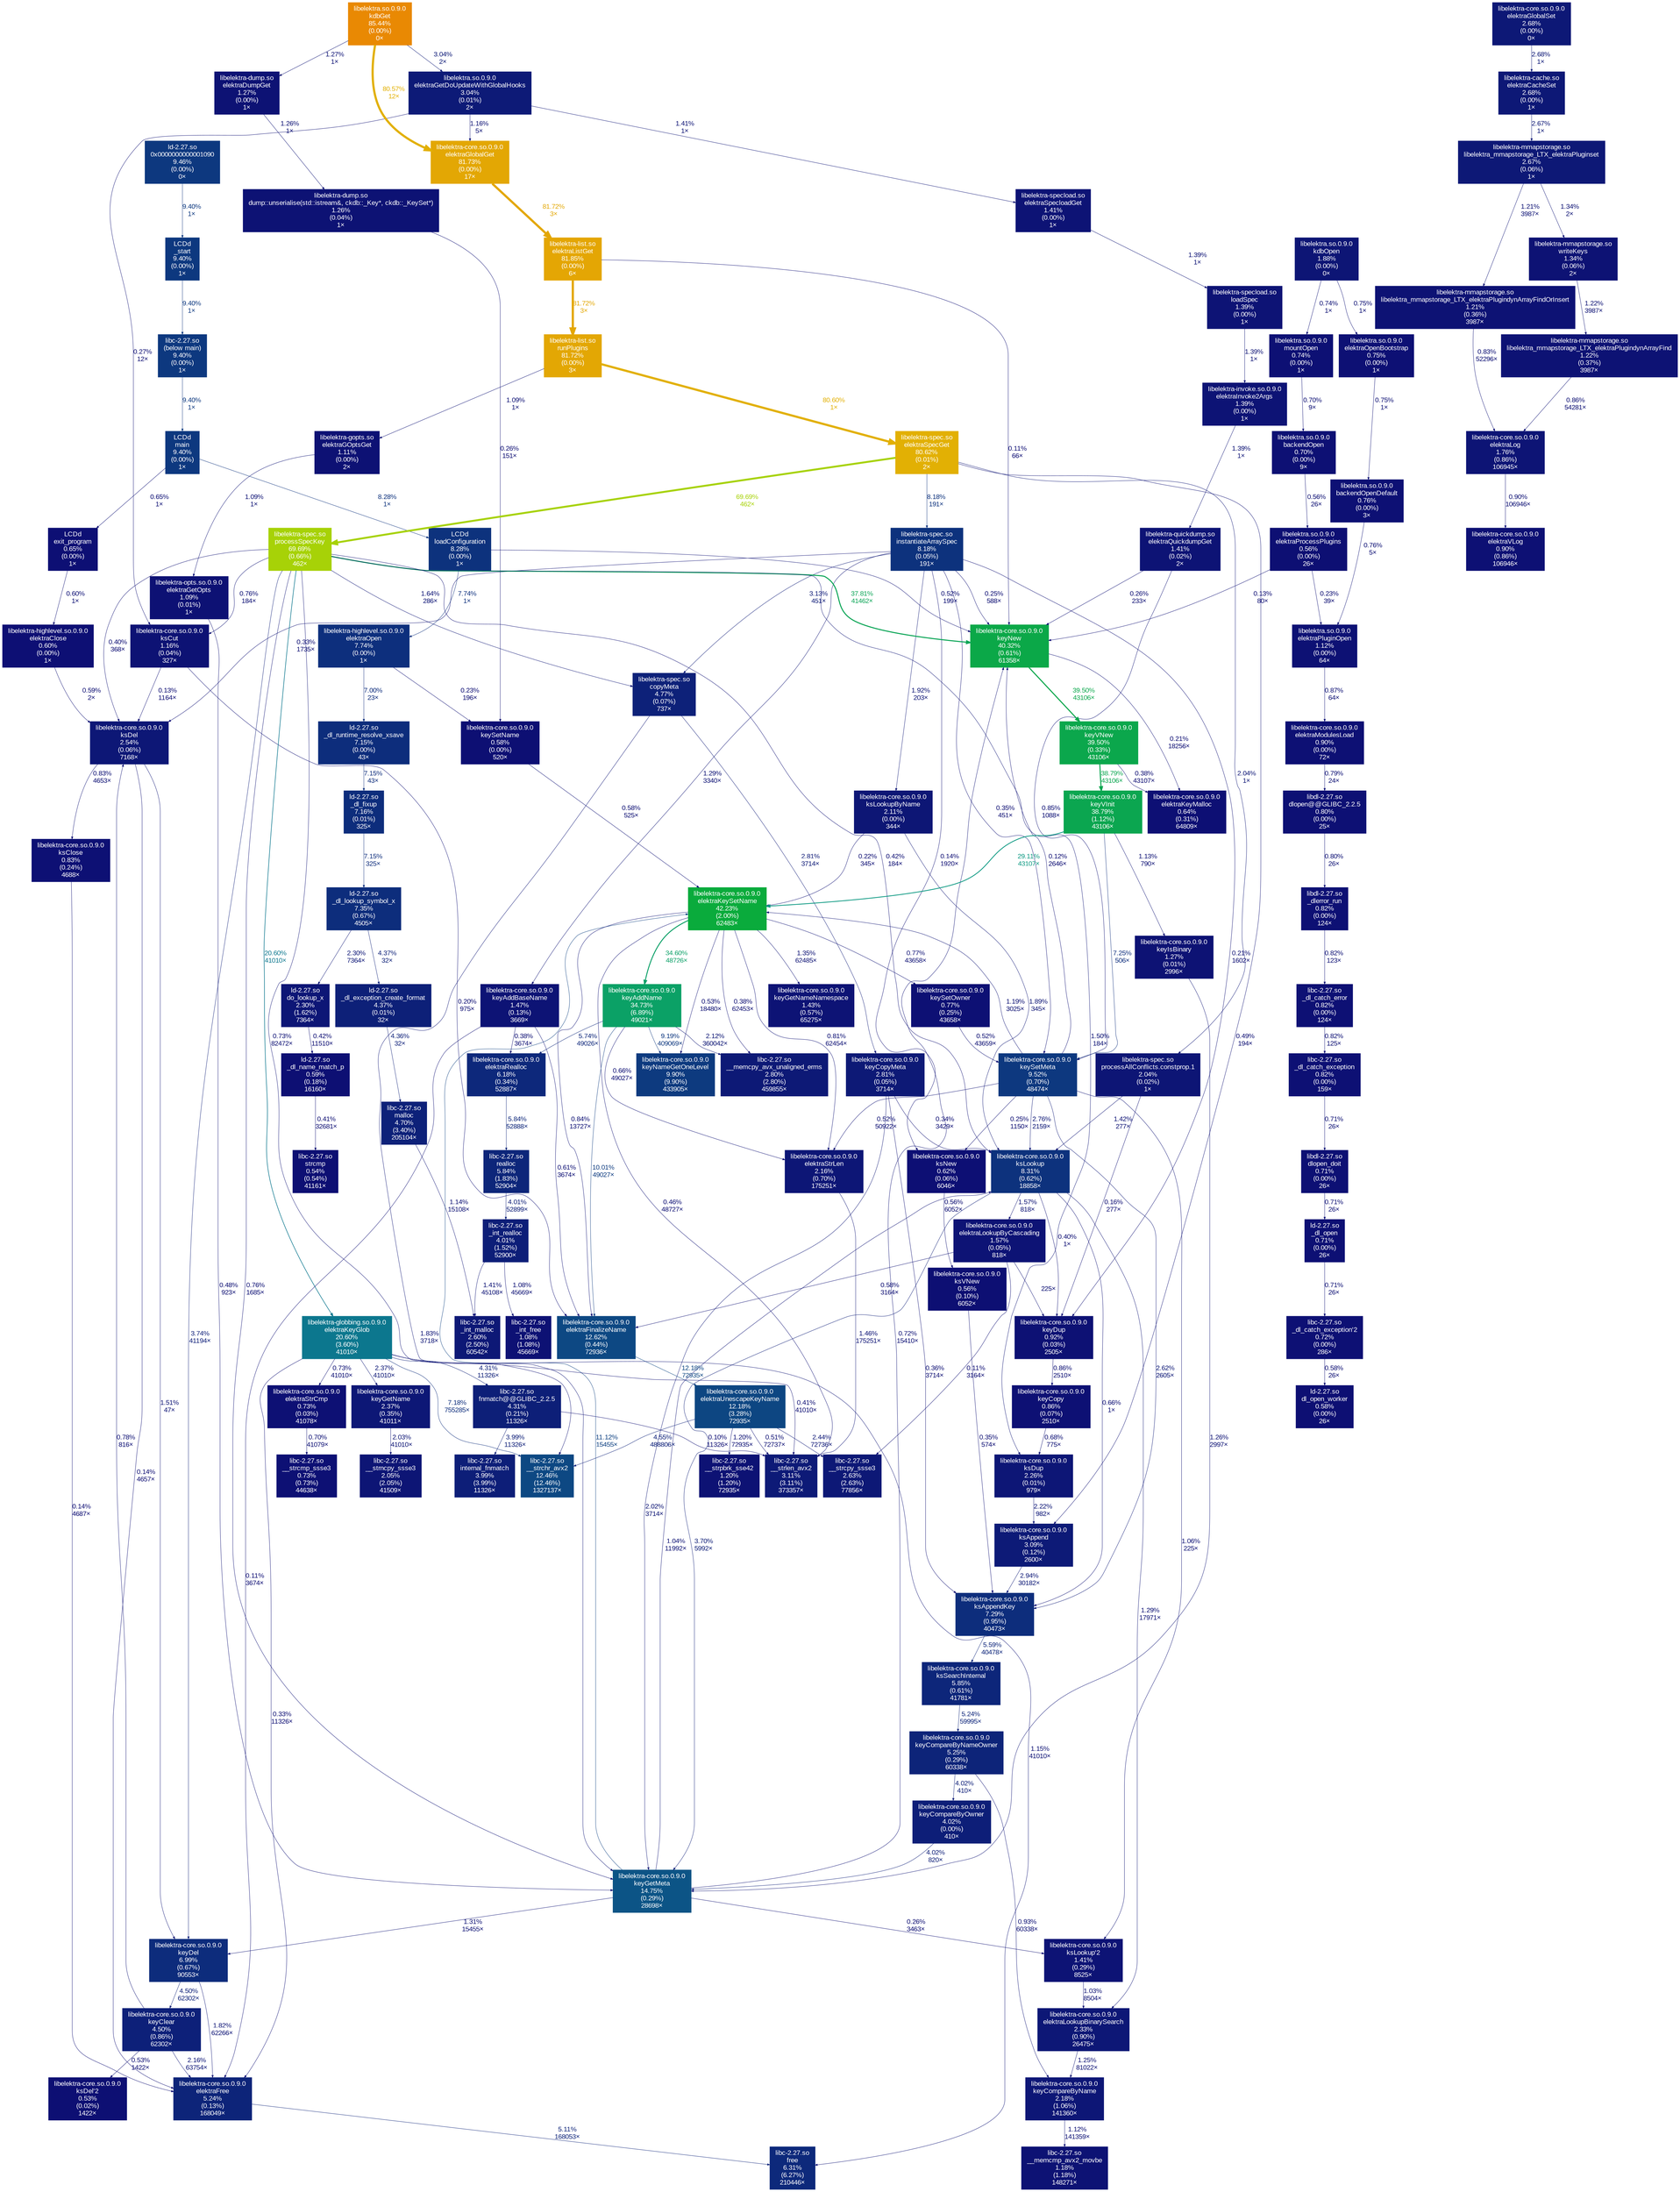 digraph {
	graph [fontname=Arial, nodesep=0.125, ranksep=0.25];
	node [fontcolor=white, fontname=Arial, height=0, shape=box, style=filled, width=0];
	edge [fontname=Arial];
	"(below main)" [color="#0d387f", fontcolor="#ffffff", fontsize="10.00", label="libc-2.27.so\n(below main)\n9.40%\n(0.00%)\n1×"];
	"(below main)" -> main [arrowsize="0.35", color="#0d387f", fontcolor="#0d387f", fontsize="10.00", label="9.40%\n1×", labeldistance="0.50", penwidth="0.50"];
	"0x0000000000001090" [color="#0d387f", fontcolor="#ffffff", fontsize="10.00", label="ld-2.27.so\n0x0000000000001090\n9.46%\n(0.00%)\n0×"];
	"0x0000000000001090" -> "_start" [arrowsize="0.35", color="#0d387f", fontcolor="#0d387f", fontsize="10.00", label="9.40%\n1×", labeldistance="0.50", penwidth="0.50"];
	"__memcmp_avx2_movbe" [color="#0d1274", fontcolor="#ffffff", fontsize="10.00", label="libc-2.27.so\n__memcmp_avx2_movbe\n1.18%\n(1.18%)\n148271×"];
	"__memcpy_avx_unaligned_erms" [color="#0d1976", fontcolor="#ffffff", fontsize="10.00", label="libc-2.27.so\n__memcpy_avx_unaligned_erms\n2.80%\n(2.80%)\n459855×"];
	"__strchr_avx2" [color="#0d4883", fontcolor="#ffffff", fontsize="10.00", label="libc-2.27.so\n__strchr_avx2\n12.46%\n(12.46%)\n1327137×"];
	"__strcmp_ssse3" [color="#0d1074", fontcolor="#ffffff", fontsize="10.00", label="libc-2.27.so\n__strcmp_ssse3\n0.73%\n(0.73%)\n44638×"];
	"__strcpy_ssse3" [color="#0d1876", fontcolor="#ffffff", fontsize="10.00", label="libc-2.27.so\n__strcpy_ssse3\n2.63%\n(2.63%)\n77856×"];
	"__strlen_avx2" [color="#0d1a77", fontcolor="#ffffff", fontsize="10.00", label="libc-2.27.so\n__strlen_avx2\n3.11%\n(3.11%)\n373357×"];
	"__strncpy_ssse3" [color="#0d1575", fontcolor="#ffffff", fontsize="10.00", label="libc-2.27.so\n__strncpy_ssse3\n2.05%\n(2.05%)\n41509×"];
	"__strpbrk_sse42" [color="#0d1274", fontcolor="#ffffff", fontsize="10.00", label="libc-2.27.so\n__strpbrk_sse42\n1.20%\n(1.20%)\n72935×"];
	"_dl_catch_error" [color="#0d1074", fontcolor="#ffffff", fontsize="10.00", label="libc-2.27.so\n_dl_catch_error\n0.82%\n(0.00%)\n124×"];
	"_dl_catch_error" -> "_dl_catch_exception" [arrowsize="0.35", color="#0d1074", fontcolor="#0d1074", fontsize="10.00", label="0.82%\n125×", labeldistance="0.50", penwidth="0.50"];
	"_dl_catch_exception" [color="#0d1074", fontcolor="#ffffff", fontsize="10.00", label="libc-2.27.so\n_dl_catch_exception\n0.82%\n(0.00%)\n159×"];
	"_dl_catch_exception" -> "dlopen_doit" [arrowsize="0.35", color="#0d1074", fontcolor="#0d1074", fontsize="10.00", label="0.71%\n26×", labeldistance="0.50", penwidth="0.50"];
	"_dl_catch_exception'2" [color="#0d1074", fontcolor="#ffffff", fontsize="10.00", label="libc-2.27.so\n_dl_catch_exception'2\n0.72%\n(0.00%)\n286×"];
	"_dl_catch_exception'2" -> "dl_open_worker" [arrowsize="0.35", color="#0d0f73", fontcolor="#0d0f73", fontsize="10.00", label="0.58%\n26×", labeldistance="0.50", penwidth="0.50"];
	"_dl_exception_create_format" [color="#0d2078", fontcolor="#ffffff", fontsize="10.00", label="ld-2.27.so\n_dl_exception_create_format\n4.37%\n(0.01%)\n32×"];
	"_dl_exception_create_format" -> malloc [arrowsize="0.35", color="#0d1f78", fontcolor="#0d1f78", fontsize="10.00", label="4.36%\n32×", labeldistance="0.50", penwidth="0.50"];
	"_dl_fixup" [color="#0d2d7c", fontcolor="#ffffff", fontsize="10.00", label="ld-2.27.so\n_dl_fixup\n7.16%\n(0.01%)\n325×"];
	"_dl_fixup" -> "_dl_lookup_symbol_x" [arrowsize="0.35", color="#0d2d7c", fontcolor="#0d2d7c", fontsize="10.00", label="7.15%\n325×", labeldistance="0.50", penwidth="0.50"];
	"_dl_lookup_symbol_x" [color="#0d2d7c", fontcolor="#ffffff", fontsize="10.00", label="ld-2.27.so\n_dl_lookup_symbol_x\n7.35%\n(0.67%)\n4505×"];
	"_dl_lookup_symbol_x" -> "_dl_exception_create_format" [arrowsize="0.35", color="#0d2078", fontcolor="#0d2078", fontsize="10.00", label="4.37%\n32×", labeldistance="0.50", penwidth="0.50"];
	"_dl_lookup_symbol_x" -> "do_lookup_x" [arrowsize="0.35", color="#0d1676", fontcolor="#0d1676", fontsize="10.00", label="2.30%\n7364×", labeldistance="0.50", penwidth="0.50"];
	"_dl_name_match_p" [color="#0d0f73", fontcolor="#ffffff", fontsize="10.00", label="ld-2.27.so\n_dl_name_match_p\n0.59%\n(0.18%)\n16160×"];
	"_dl_name_match_p" -> strcmp [arrowsize="0.35", color="#0d0e73", fontcolor="#0d0e73", fontsize="10.00", label="0.41%\n32681×", labeldistance="0.50", penwidth="0.50"];
	"_dl_open" [color="#0d1074", fontcolor="#ffffff", fontsize="10.00", label="ld-2.27.so\n_dl_open\n0.71%\n(0.00%)\n26×"];
	"_dl_open" -> "_dl_catch_exception'2" [arrowsize="0.35", color="#0d1074", fontcolor="#0d1074", fontsize="10.00", label="0.71%\n26×", labeldistance="0.50", penwidth="0.50"];
	"_dl_runtime_resolve_xsave" [color="#0d2d7c", fontcolor="#ffffff", fontsize="10.00", label="ld-2.27.so\n_dl_runtime_resolve_xsave\n7.15%\n(0.00%)\n43×"];
	"_dl_runtime_resolve_xsave" -> "_dl_fixup" [arrowsize="0.35", color="#0d2d7c", fontcolor="#0d2d7c", fontsize="10.00", label="7.15%\n43×", labeldistance="0.50", penwidth="0.50"];
	"_dlerror_run" [color="#0d1074", fontcolor="#ffffff", fontsize="10.00", label="libdl-2.27.so\n_dlerror_run\n0.82%\n(0.00%)\n124×"];
	"_dlerror_run" -> "_dl_catch_error" [arrowsize="0.35", color="#0d1074", fontcolor="#0d1074", fontsize="10.00", label="0.82%\n123×", labeldistance="0.50", penwidth="0.50"];
	"_int_free" [color="#0d1174", fontcolor="#ffffff", fontsize="10.00", label="libc-2.27.so\n_int_free\n1.08%\n(1.08%)\n45669×"];
	"_int_malloc" [color="#0d1876", fontcolor="#ffffff", fontsize="10.00", label="libc-2.27.so\n_int_malloc\n2.60%\n(2.50%)\n60542×"];
	"_int_realloc" [color="#0d1e78", fontcolor="#ffffff", fontsize="10.00", label="libc-2.27.so\n_int_realloc\n4.01%\n(1.52%)\n52900×"];
	"_int_realloc" -> "_int_free" [arrowsize="0.35", color="#0d1174", fontcolor="#0d1174", fontsize="10.00", label="1.08%\n45669×", labeldistance="0.50", penwidth="0.50"];
	"_int_realloc" -> "_int_malloc" [arrowsize="0.35", color="#0d1375", fontcolor="#0d1375", fontsize="10.00", label="1.41%\n45108×", labeldistance="0.50", penwidth="0.50"];
	"_start" [color="#0d387f", fontcolor="#ffffff", fontsize="10.00", label="LCDd\n_start\n9.40%\n(0.00%)\n1×"];
	"_start" -> "(below main)" [arrowsize="0.35", color="#0d387f", fontcolor="#0d387f", fontsize="10.00", label="9.40%\n1×", labeldistance="0.50", penwidth="0.50"];
	backendOpen [color="#0d1074", fontcolor="#ffffff", fontsize="10.00", label="libelektra.so.0.9.0\nbackendOpen\n0.70%\n(0.00%)\n9×"];
	backendOpen -> elektraProcessPlugins [arrowsize="0.35", color="#0d0f73", fontcolor="#0d0f73", fontsize="10.00", label="0.56%\n26×", labeldistance="0.50", penwidth="0.50"];
	backendOpenDefault [color="#0d1074", fontcolor="#ffffff", fontsize="10.00", label="libelektra.so.0.9.0\nbackendOpenDefault\n0.76%\n(0.00%)\n3×"];
	backendOpenDefault -> elektraPluginOpen [arrowsize="0.35", color="#0d1074", fontcolor="#0d1074", fontsize="10.00", label="0.76%\n5×", labeldistance="0.50", penwidth="0.50"];
	copyMeta [color="#0d2179", fontcolor="#ffffff", fontsize="10.00", label="libelektra-spec.so\ncopyMeta\n4.77%\n(0.07%)\n737×"];
	copyMeta -> keyCopyMeta [arrowsize="0.35", color="#0d1976", fontcolor="#0d1976", fontsize="10.00", label="2.81%\n3714×", labeldistance="0.50", penwidth="0.50"];
	copyMeta -> keyGetMeta [arrowsize="0.35", color="#0d1475", fontcolor="#0d1475", fontsize="10.00", label="1.83%\n3718×", labeldistance="0.50", penwidth="0.50"];
	"dl_open_worker" [color="#0d0f73", fontcolor="#ffffff", fontsize="10.00", label="ld-2.27.so\ndl_open_worker\n0.58%\n(0.00%)\n26×"];
	"dlopen@@GLIBC_2.2.5" [color="#0d1074", fontcolor="#ffffff", fontsize="10.00", label="libdl-2.27.so\ndlopen@@GLIBC_2.2.5\n0.80%\n(0.00%)\n25×"];
	"dlopen@@GLIBC_2.2.5" -> "_dlerror_run" [arrowsize="0.35", color="#0d1074", fontcolor="#0d1074", fontsize="10.00", label="0.80%\n26×", labeldistance="0.50", penwidth="0.50"];
	"dlopen_doit" [color="#0d1074", fontcolor="#ffffff", fontsize="10.00", label="libdl-2.27.so\ndlopen_doit\n0.71%\n(0.00%)\n26×"];
	"dlopen_doit" -> "_dl_open" [arrowsize="0.35", color="#0d1074", fontcolor="#0d1074", fontsize="10.00", label="0.71%\n26×", labeldistance="0.50", penwidth="0.50"];
	"do_lookup_x" [color="#0d1676", fontcolor="#ffffff", fontsize="10.00", label="ld-2.27.so\ndo_lookup_x\n2.30%\n(1.62%)\n7364×"];
	"do_lookup_x" -> "_dl_name_match_p" [arrowsize="0.35", color="#0d0e73", fontcolor="#0d0e73", fontsize="10.00", label="0.42%\n11510×", labeldistance="0.50", penwidth="0.50"];
	"dump::unserialise(std::istream&, ckdb::_Key*, ckdb::_KeySet*)" [color="#0d1274", fontcolor="#ffffff", fontsize="10.00", label="libelektra-dump.so\ndump::unserialise(std::istream&, ckdb::_Key*, ckdb::_KeySet*)\n1.26%\n(0.04%)\n1×"];
	"dump::unserialise(std::istream&, ckdb::_Key*, ckdb::_KeySet*)" -> keySetName [arrowsize="0.35", color="#0d0e73", fontcolor="#0d0e73", fontsize="10.00", label="0.26%\n151×", labeldistance="0.50", penwidth="0.50"];
	elektraCacheSet [color="#0d1876", fontcolor="#ffffff", fontsize="10.00", label="libelektra-cache.so\nelektraCacheSet\n2.68%\n(0.00%)\n1×"];
	elektraCacheSet -> "libelektra_mmapstorage_LTX_elektraPluginset" [arrowsize="0.35", color="#0d1876", fontcolor="#0d1876", fontsize="10.00", label="2.67%\n1×", labeldistance="0.50", penwidth="0.50"];
	elektraClose [color="#0d0f74", fontcolor="#ffffff", fontsize="10.00", label="libelektra-highlevel.so.0.9.0\nelektraClose\n0.60%\n(0.00%)\n1×"];
	elektraClose -> ksDel [arrowsize="0.35", color="#0d0f73", fontcolor="#0d0f73", fontsize="10.00", label="0.59%\n2×", labeldistance="0.50", penwidth="0.50"];
	elektraDumpGet [color="#0d1274", fontcolor="#ffffff", fontsize="10.00", label="libelektra-dump.so\nelektraDumpGet\n1.27%\n(0.00%)\n1×"];
	elektraDumpGet -> "dump::unserialise(std::istream&, ckdb::_Key*, ckdb::_KeySet*)" [arrowsize="0.35", color="#0d1274", fontcolor="#0d1274", fontsize="10.00", label="1.26%\n1×", labeldistance="0.50", penwidth="0.50"];
	elektraFinalizeName [color="#0d4883", fontcolor="#ffffff", fontsize="10.00", label="libelektra-core.so.0.9.0\nelektraFinalizeName\n12.62%\n(0.44%)\n72936×"];
	elektraFinalizeName -> elektraUnescapeKeyName [arrowsize="0.35", color="#0d4682", fontcolor="#0d4682", fontsize="10.00", label="12.18%\n72935×", labeldistance="0.50", penwidth="0.50"];
	elektraFree [color="#0d2479", fontcolor="#ffffff", fontsize="10.00", label="libelektra-core.so.0.9.0\nelektraFree\n5.24%\n(0.13%)\n168049×"];
	elektraFree -> free [arrowsize="0.35", color="#0d2379", fontcolor="#0d2379", fontsize="10.00", label="5.11%\n168053×", labeldistance="0.50", penwidth="0.50"];
	elektraGOptsGet [color="#0d1174", fontcolor="#ffffff", fontsize="10.00", label="libelektra-gopts.so\nelektraGOptsGet\n1.11%\n(0.00%)\n2×"];
	elektraGOptsGet -> elektraGetOpts [arrowsize="0.35", color="#0d1174", fontcolor="#0d1174", fontsize="10.00", label="1.09%\n1×", labeldistance="0.50", penwidth="0.50"];
	elektraGetDoUpdateWithGlobalHooks [color="#0d1a77", fontcolor="#ffffff", fontsize="10.00", label="libelektra.so.0.9.0\nelektraGetDoUpdateWithGlobalHooks\n3.04%\n(0.01%)\n2×"];
	elektraGetDoUpdateWithGlobalHooks -> elektraGlobalGet [arrowsize="0.35", color="#0d1274", fontcolor="#0d1274", fontsize="10.00", label="1.16%\n5×", labeldistance="0.50", penwidth="0.50"];
	elektraGetDoUpdateWithGlobalHooks -> elektraSpecloadGet [arrowsize="0.35", color="#0d1375", fontcolor="#0d1375", fontsize="10.00", label="1.41%\n1×", labeldistance="0.50", penwidth="0.50"];
	elektraGetDoUpdateWithGlobalHooks -> ksCut [arrowsize="0.35", color="#0d0e73", fontcolor="#0d0e73", fontsize="10.00", label="0.27%\n12×", labeldistance="0.50", penwidth="0.50"];
	elektraGetOpts [color="#0d1174", fontcolor="#ffffff", fontsize="10.00", label="libelektra-opts.so.0.9.0\nelektraGetOpts\n1.09%\n(0.01%)\n1×"];
	elektraGetOpts -> keyGetMeta [arrowsize="0.35", color="#0d0f73", fontcolor="#0d0f73", fontsize="10.00", label="0.48%\n923×", labeldistance="0.50", penwidth="0.50"];
	elektraGlobalGet [color="#e3a704", fontcolor="#ffffff", fontsize="10.00", label="libelektra-core.so.0.9.0\nelektraGlobalGet\n81.73%\n(0.00%)\n17×"];
	elektraGlobalGet -> elektraListGet [arrowsize="0.90", color="#e3a704", fontcolor="#e3a704", fontsize="10.00", label="81.72%\n3×", labeldistance="3.27", penwidth="3.27"];
	elektraGlobalSet [color="#0d1876", fontcolor="#ffffff", fontsize="10.00", label="libelektra-core.so.0.9.0\nelektraGlobalSet\n2.68%\n(0.00%)\n0×"];
	elektraGlobalSet -> elektraCacheSet [arrowsize="0.35", color="#0d1876", fontcolor="#0d1876", fontsize="10.00", label="2.68%\n1×", labeldistance="0.50", penwidth="0.50"];
	elektraInvoke2Args [color="#0d1375", fontcolor="#ffffff", fontsize="10.00", label="libelektra-invoke.so.0.9.0\nelektraInvoke2Args\n1.39%\n(0.00%)\n1×"];
	elektraInvoke2Args -> elektraQuickdumpGet [arrowsize="0.35", color="#0d1375", fontcolor="#0d1375", fontsize="10.00", label="1.39%\n1×", labeldistance="0.50", penwidth="0.50"];
	elektraKeyGlob [color="#0c778e", fontcolor="#ffffff", fontsize="10.00", label="libelektra-globbing.so.0.9.0\nelektraKeyGlob\n20.60%\n(3.60%)\n41010×"];
	elektraKeyGlob -> "__strchr_avx2" [arrowsize="0.35", color="#0d2d7c", fontcolor="#0d2d7c", fontsize="10.00", label="7.18%\n755285×", labeldistance="0.50", penwidth="0.50"];
	elektraKeyGlob -> "__strlen_avx2" [arrowsize="0.35", color="#0d0e73", fontcolor="#0d0e73", fontsize="10.00", label="0.41%\n41010×", labeldistance="0.50", penwidth="0.50"];
	elektraKeyGlob -> elektraFree [arrowsize="0.35", color="#0d0e73", fontcolor="#0d0e73", fontsize="10.00", label="0.33%\n11326×", labeldistance="0.50", penwidth="0.50"];
	elektraKeyGlob -> elektraStrCmp [arrowsize="0.35", color="#0d1074", fontcolor="#0d1074", fontsize="10.00", label="0.73%\n41010×", labeldistance="0.50", penwidth="0.50"];
	elektraKeyGlob -> "fnmatch@@GLIBC_2.2.5" [arrowsize="0.35", color="#0d1f78", fontcolor="#0d1f78", fontsize="10.00", label="4.31%\n11326×", labeldistance="0.50", penwidth="0.50"];
	elektraKeyGlob -> free [arrowsize="0.35", color="#0d1274", fontcolor="#0d1274", fontsize="10.00", label="1.15%\n41010×", labeldistance="0.50", penwidth="0.50"];
	elektraKeyGlob -> keyGetName [arrowsize="0.35", color="#0d1776", fontcolor="#0d1776", fontsize="10.00", label="2.37%\n41010×", labeldistance="0.50", penwidth="0.50"];
	elektraKeyMalloc [color="#0d0f74", fontcolor="#ffffff", fontsize="10.00", label="libelektra-core.so.0.9.0\nelektraKeyMalloc\n0.64%\n(0.31%)\n64809×"];
	elektraKeySetName [color="#0aab3c", fontcolor="#ffffff", fontsize="10.00", label="libelektra-core.so.0.9.0\nelektraKeySetName\n42.23%\n(2.00%)\n62483×"];
	elektraKeySetName -> "__memcpy_avx_unaligned_erms" [arrowsize="0.35", color="#0d0e73", fontcolor="#0d0e73", fontsize="10.00", label="0.38%\n62453×", labeldistance="0.50", penwidth="0.50"];
	elektraKeySetName -> "__strlen_avx2" [arrowsize="0.35", color="#0d0f73", fontcolor="#0d0f73", fontsize="10.00", label="0.46%\n48727×", labeldistance="0.50", penwidth="0.50"];
	elektraKeySetName -> elektraFinalizeName [arrowsize="0.35", color="#0d1074", fontcolor="#0d1074", fontsize="10.00", label="0.84%\n13727×", labeldistance="0.50", penwidth="0.50"];
	elektraKeySetName -> elektraStrLen [arrowsize="0.35", color="#0d1074", fontcolor="#0d1074", fontsize="10.00", label="0.81%\n62454×", labeldistance="0.50", penwidth="0.50"];
	elektraKeySetName -> keyAddName [arrowsize="0.59", color="#0ba067", fontcolor="#0ba067", fontsize="10.00", label="34.60%\n48726×", labeldistance="1.38", penwidth="1.38"];
	elektraKeySetName -> keyGetNameNamespace [arrowsize="0.35", color="#0d1274", fontcolor="#0d1274", fontsize="10.00", label="1.35%\n62485×", labeldistance="0.50", penwidth="0.50"];
	elektraKeySetName -> keyNameGetOneLevel [arrowsize="0.35", color="#0d0f73", fontcolor="#0d0f73", fontsize="10.00", label="0.53%\n18480×", labeldistance="0.50", penwidth="0.50"];
	elektraKeySetName -> keySetOwner [arrowsize="0.35", color="#0d1074", fontcolor="#0d1074", fontsize="10.00", label="0.77%\n43658×", labeldistance="0.50", penwidth="0.50"];
	elektraListGet [color="#e4a604", fontcolor="#ffffff", fontsize="10.00", label="libelektra-list.so\nelektraListGet\n81.85%\n(0.00%)\n6×"];
	elektraListGet -> keyNew [arrowsize="0.35", color="#0d0d73", fontcolor="#0d0d73", fontsize="10.00", label="0.11%\n66×", labeldistance="0.50", penwidth="0.50"];
	elektraListGet -> runPlugins [arrowsize="0.90", color="#e3a704", fontcolor="#e3a704", fontsize="10.00", label="81.72%\n3×", labeldistance="3.27", penwidth="3.27"];
	elektraLog [color="#0d1475", fontcolor="#ffffff", fontsize="10.00", label="libelektra-core.so.0.9.0\nelektraLog\n1.76%\n(0.86%)\n106945×"];
	elektraLog -> elektraVLog [arrowsize="0.35", color="#0d1074", fontcolor="#0d1074", fontsize="10.00", label="0.90%\n106946×", labeldistance="0.50", penwidth="0.50"];
	elektraLookupBinarySearch [color="#0d1776", fontcolor="#ffffff", fontsize="10.00", label="libelektra-core.so.0.9.0\nelektraLookupBinarySearch\n2.33%\n(0.90%)\n26475×"];
	elektraLookupBinarySearch -> keyCompareByName [arrowsize="0.35", color="#0d1274", fontcolor="#0d1274", fontsize="10.00", label="1.25%\n81022×", labeldistance="0.50", penwidth="0.50"];
	elektraLookupByCascading [color="#0d1375", fontcolor="#ffffff", fontsize="10.00", label="libelektra-core.so.0.9.0\nelektraLookupByCascading\n1.57%\n(0.05%)\n818×"];
	elektraLookupByCascading -> "__strcpy_ssse3" [arrowsize="0.35", color="#0d0d73", fontcolor="#0d0d73", fontsize="10.00", label="0.11%\n3164×", labeldistance="0.50", penwidth="0.50"];
	elektraLookupByCascading -> elektraFinalizeName [arrowsize="0.35", color="#0d0f73", fontcolor="#0d0f73", fontsize="10.00", label="0.58%\n3164×", labeldistance="0.50", penwidth="0.50"];
	elektraLookupByCascading -> keyDup [arrowsize="0.35", color="#0d1174", fontcolor="#0d1174", fontsize="10.00", label="225×", labeldistance="0.50", penwidth="0.50"];
	elektraModulesLoad [color="#0d1074", fontcolor="#ffffff", fontsize="10.00", label="libelektra-core.so.0.9.0\nelektraModulesLoad\n0.90%\n(0.00%)\n72×"];
	elektraModulesLoad -> "dlopen@@GLIBC_2.2.5" [arrowsize="0.35", color="#0d1074", fontcolor="#0d1074", fontsize="10.00", label="0.79%\n24×", labeldistance="0.50", penwidth="0.50"];
	elektraOpen [color="#0d2f7d", fontcolor="#ffffff", fontsize="10.00", label="libelektra-highlevel.so.0.9.0\nelektraOpen\n7.74%\n(0.00%)\n1×"];
	elektraOpen -> "_dl_runtime_resolve_xsave" [arrowsize="0.35", color="#0d2c7c", fontcolor="#0d2c7c", fontsize="10.00", label="7.00%\n23×", labeldistance="0.50", penwidth="0.50"];
	elektraOpen -> keySetName [arrowsize="0.35", color="#0d0e73", fontcolor="#0d0e73", fontsize="10.00", label="0.23%\n196×", labeldistance="0.50", penwidth="0.50"];
	elektraOpenBootstrap [color="#0d1074", fontcolor="#ffffff", fontsize="10.00", label="libelektra.so.0.9.0\nelektraOpenBootstrap\n0.75%\n(0.00%)\n1×"];
	elektraOpenBootstrap -> backendOpenDefault [arrowsize="0.35", color="#0d1074", fontcolor="#0d1074", fontsize="10.00", label="0.75%\n1×", labeldistance="0.50", penwidth="0.50"];
	elektraPluginOpen [color="#0d1174", fontcolor="#ffffff", fontsize="10.00", label="libelektra.so.0.9.0\nelektraPluginOpen\n1.12%\n(0.00%)\n64×"];
	elektraPluginOpen -> elektraModulesLoad [arrowsize="0.35", color="#0d1074", fontcolor="#0d1074", fontsize="10.00", label="0.87%\n64×", labeldistance="0.50", penwidth="0.50"];
	elektraProcessPlugins [color="#0d0f73", fontcolor="#ffffff", fontsize="10.00", label="libelektra.so.0.9.0\nelektraProcessPlugins\n0.56%\n(0.00%)\n26×"];
	elektraProcessPlugins -> elektraPluginOpen [arrowsize="0.35", color="#0d0e73", fontcolor="#0d0e73", fontsize="10.00", label="0.23%\n39×", labeldistance="0.50", penwidth="0.50"];
	elektraProcessPlugins -> keyNew [arrowsize="0.35", color="#0d0d73", fontcolor="#0d0d73", fontsize="10.00", label="0.13%\n80×", labeldistance="0.50", penwidth="0.50"];
	elektraQuickdumpGet [color="#0d1375", fontcolor="#ffffff", fontsize="10.00", label="libelektra-quickdump.so\nelektraQuickdumpGet\n1.41%\n(0.02%)\n2×"];
	elektraQuickdumpGet -> keyNew [arrowsize="0.35", color="#0d0e73", fontcolor="#0d0e73", fontsize="10.00", label="0.26%\n233×", labeldistance="0.50", penwidth="0.50"];
	elektraQuickdumpGet -> keySetMeta [arrowsize="0.35", color="#0d1074", fontcolor="#0d1074", fontsize="10.00", label="0.85%\n1088×", labeldistance="0.50", penwidth="0.50"];
	elektraRealloc [color="#0d287b", fontcolor="#ffffff", fontsize="10.00", label="libelektra-core.so.0.9.0\nelektraRealloc\n6.18%\n(0.34%)\n52887×"];
	elektraRealloc -> realloc [arrowsize="0.35", color="#0d267a", fontcolor="#0d267a", fontsize="10.00", label="5.84%\n52888×", labeldistance="0.50", penwidth="0.50"];
	elektraSpecGet [color="#e2b004", fontcolor="#ffffff", fontsize="10.00", label="libelektra-spec.so\nelektraSpecGet\n80.62%\n(0.01%)\n2×"];
	elektraSpecGet -> instantiateArraySpec [arrowsize="0.35", color="#0d327d", fontcolor="#0d327d", fontsize="10.00", label="8.18%\n191×", labeldistance="0.50", penwidth="0.50"];
	elektraSpecGet -> ksAppend [arrowsize="0.35", color="#0d0f73", fontcolor="#0d0f73", fontsize="10.00", label="0.49%\n194×", labeldistance="0.50", penwidth="0.50"];
	elektraSpecGet -> "processAllConflicts.constprop.1" [arrowsize="0.35", color="#0d1575", fontcolor="#0d1575", fontsize="10.00", label="2.04%\n1×", labeldistance="0.50", penwidth="0.50"];
	elektraSpecGet -> processSpecKey [arrowsize="0.83", color="#a7d207", fontcolor="#a7d207", fontsize="10.00", label="69.69%\n462×", labeldistance="2.79", penwidth="2.79"];
	elektraSpecloadGet [color="#0d1375", fontcolor="#ffffff", fontsize="10.00", label="libelektra-specload.so\nelektraSpecloadGet\n1.41%\n(0.00%)\n1×"];
	elektraSpecloadGet -> loadSpec [arrowsize="0.35", color="#0d1375", fontcolor="#0d1375", fontsize="10.00", label="1.39%\n1×", labeldistance="0.50", penwidth="0.50"];
	elektraStrCmp [color="#0d1074", fontcolor="#ffffff", fontsize="10.00", label="libelektra-core.so.0.9.0\nelektraStrCmp\n0.73%\n(0.03%)\n41078×"];
	elektraStrCmp -> "__strcmp_ssse3" [arrowsize="0.35", color="#0d1074", fontcolor="#0d1074", fontsize="10.00", label="0.70%\n41079×", labeldistance="0.50", penwidth="0.50"];
	elektraStrLen [color="#0d1676", fontcolor="#ffffff", fontsize="10.00", label="libelektra-core.so.0.9.0\nelektraStrLen\n2.16%\n(0.70%)\n175251×"];
	elektraStrLen -> "__strlen_avx2" [arrowsize="0.35", color="#0d1375", fontcolor="#0d1375", fontsize="10.00", label="1.46%\n175251×", labeldistance="0.50", penwidth="0.50"];
	elektraUnescapeKeyName [color="#0d4682", fontcolor="#ffffff", fontsize="10.00", label="libelektra-core.so.0.9.0\nelektraUnescapeKeyName\n12.18%\n(3.28%)\n72935×"];
	elektraUnescapeKeyName -> "__strchr_avx2" [arrowsize="0.35", color="#0d2079", fontcolor="#0d2079", fontsize="10.00", label="4.55%\n488806×", labeldistance="0.50", penwidth="0.50"];
	elektraUnescapeKeyName -> "__strcpy_ssse3" [arrowsize="0.35", color="#0d1776", fontcolor="#0d1776", fontsize="10.00", label="2.44%\n72736×", labeldistance="0.50", penwidth="0.50"];
	elektraUnescapeKeyName -> "__strlen_avx2" [arrowsize="0.35", color="#0d0f73", fontcolor="#0d0f73", fontsize="10.00", label="0.51%\n72737×", labeldistance="0.50", penwidth="0.50"];
	elektraUnescapeKeyName -> "__strpbrk_sse42" [arrowsize="0.35", color="#0d1274", fontcolor="#0d1274", fontsize="10.00", label="1.20%\n72935×", labeldistance="0.50", penwidth="0.50"];
	elektraVLog [color="#0d1074", fontcolor="#ffffff", fontsize="10.00", label="libelektra-core.so.0.9.0\nelektraVLog\n0.90%\n(0.86%)\n106946×"];
	"exit_program" [color="#0d0f74", fontcolor="#ffffff", fontsize="10.00", label="LCDd\nexit_program\n0.65%\n(0.00%)\n1×"];
	"exit_program" -> elektraClose [arrowsize="0.35", color="#0d0f74", fontcolor="#0d0f74", fontsize="10.00", label="0.60%\n1×", labeldistance="0.50", penwidth="0.50"];
	"fnmatch@@GLIBC_2.2.5" [color="#0d1f78", fontcolor="#ffffff", fontsize="10.00", label="libc-2.27.so\nfnmatch@@GLIBC_2.2.5\n4.31%\n(0.21%)\n11326×"];
	"fnmatch@@GLIBC_2.2.5" -> "__strlen_avx2" [arrowsize="0.35", color="#0d0d73", fontcolor="#0d0d73", fontsize="10.00", label="0.10%\n11326×", labeldistance="0.50", penwidth="0.50"];
	"fnmatch@@GLIBC_2.2.5" -> "internal_fnmatch" [arrowsize="0.35", color="#0d1e78", fontcolor="#0d1e78", fontsize="10.00", label="3.99%\n11326×", labeldistance="0.50", penwidth="0.50"];
	free [color="#0d297b", fontcolor="#ffffff", fontsize="10.00", label="libc-2.27.so\nfree\n6.31%\n(6.27%)\n210446×"];
	instantiateArraySpec [color="#0d327d", fontcolor="#ffffff", fontsize="10.00", label="libelektra-spec.so\ninstantiateArraySpec\n8.18%\n(0.05%)\n191×"];
	instantiateArraySpec -> copyMeta [arrowsize="0.35", color="#0d1a77", fontcolor="#0d1a77", fontsize="10.00", label="3.13%\n451×", labeldistance="0.50", penwidth="0.50"];
	instantiateArraySpec -> keyAddBaseName [arrowsize="0.35", color="#0d1274", fontcolor="#0d1274", fontsize="10.00", label="1.29%\n3340×", labeldistance="0.50", penwidth="0.50"];
	instantiateArraySpec -> keyDup [arrowsize="0.35", color="#0d0e73", fontcolor="#0d0e73", fontsize="10.00", label="0.21%\n1602×", labeldistance="0.50", penwidth="0.50"];
	instantiateArraySpec -> keyNew [arrowsize="0.35", color="#0d0e73", fontcolor="#0d0e73", fontsize="10.00", label="0.25%\n588×", labeldistance="0.50", penwidth="0.50"];
	instantiateArraySpec -> keySetMeta [arrowsize="0.35", color="#0d0e73", fontcolor="#0d0e73", fontsize="10.00", label="0.35%\n451×", labeldistance="0.50", penwidth="0.50"];
	instantiateArraySpec -> ksDel [arrowsize="0.35", color="#0d0e73", fontcolor="#0d0e73", fontsize="10.00", label="0.33%\n1735×", labeldistance="0.50", penwidth="0.50"];
	instantiateArraySpec -> ksLookupByName [arrowsize="0.35", color="#0d1575", fontcolor="#0d1575", fontsize="10.00", label="1.92%\n203×", labeldistance="0.50", penwidth="0.50"];
	instantiateArraySpec -> ksNew [arrowsize="0.35", color="#0d0d73", fontcolor="#0d0d73", fontsize="10.00", label="0.14%\n1920×", labeldistance="0.50", penwidth="0.50"];
	"internal_fnmatch" [color="#0d1e78", fontcolor="#ffffff", fontsize="10.00", label="libc-2.27.so\ninternal_fnmatch\n3.99%\n(3.99%)\n11326×"];
	kdbGet [color="#e98903", fontcolor="#ffffff", fontsize="10.00", label="libelektra.so.0.9.0\nkdbGet\n85.44%\n(0.00%)\n0×"];
	kdbGet -> elektraDumpGet [arrowsize="0.35", color="#0d1274", fontcolor="#0d1274", fontsize="10.00", label="1.27%\n1×", labeldistance="0.50", penwidth="0.50"];
	kdbGet -> elektraGetDoUpdateWithGlobalHooks [arrowsize="0.35", color="#0d1a77", fontcolor="#0d1a77", fontsize="10.00", label="3.04%\n2×", labeldistance="0.50", penwidth="0.50"];
	kdbGet -> elektraGlobalGet [arrowsize="0.90", color="#e2b004", fontcolor="#e2b004", fontsize="10.00", label="80.57%\n12×", labeldistance="3.22", penwidth="3.22"];
	kdbOpen [color="#0d1575", fontcolor="#ffffff", fontsize="10.00", label="libelektra.so.0.9.0\nkdbOpen\n1.88%\n(0.00%)\n0×"];
	kdbOpen -> elektraOpenBootstrap [arrowsize="0.35", color="#0d1074", fontcolor="#0d1074", fontsize="10.00", label="0.75%\n1×", labeldistance="0.50", penwidth="0.50"];
	kdbOpen -> mountOpen [arrowsize="0.35", color="#0d1074", fontcolor="#0d1074", fontsize="10.00", label="0.74%\n1×", labeldistance="0.50", penwidth="0.50"];
	keyAddBaseName [color="#0d1375", fontcolor="#ffffff", fontsize="10.00", label="libelektra-core.so.0.9.0\nkeyAddBaseName\n1.47%\n(0.13%)\n3669×"];
	keyAddBaseName -> elektraFinalizeName [arrowsize="0.35", color="#0d0f74", fontcolor="#0d0f74", fontsize="10.00", label="0.61%\n3674×", labeldistance="0.50", penwidth="0.50"];
	keyAddBaseName -> elektraFree [arrowsize="0.35", color="#0d0d73", fontcolor="#0d0d73", fontsize="10.00", label="0.11%\n3674×", labeldistance="0.50", penwidth="0.50"];
	keyAddBaseName -> elektraRealloc [arrowsize="0.35", color="#0d0e73", fontcolor="#0d0e73", fontsize="10.00", label="0.38%\n3674×", labeldistance="0.50", penwidth="0.50"];
	keyAddName [color="#0ba166", fontcolor="#ffffff", fontsize="10.00", label="libelektra-core.so.0.9.0\nkeyAddName\n34.73%\n(6.89%)\n49021×"];
	keyAddName -> "__memcpy_avx_unaligned_erms" [arrowsize="0.35", color="#0d1675", fontcolor="#0d1675", fontsize="10.00", label="2.12%\n360042×", labeldistance="0.50", penwidth="0.50"];
	keyAddName -> elektraFinalizeName [arrowsize="0.35", color="#0d3b80", fontcolor="#0d3b80", fontsize="10.00", label="10.01%\n49027×", labeldistance="0.50", penwidth="0.50"];
	keyAddName -> elektraRealloc [arrowsize="0.35", color="#0d267a", fontcolor="#0d267a", fontsize="10.00", label="5.74%\n49026×", labeldistance="0.50", penwidth="0.50"];
	keyAddName -> elektraStrLen [arrowsize="0.35", color="#0d0f74", fontcolor="#0d0f74", fontsize="10.00", label="0.66%\n49027×", labeldistance="0.50", penwidth="0.50"];
	keyAddName -> keyNameGetOneLevel [arrowsize="0.35", color="#0d377f", fontcolor="#0d377f", fontsize="10.00", label="9.19%\n409069×", labeldistance="0.50", penwidth="0.50"];
	keyClear [color="#0d2079", fontcolor="#ffffff", fontsize="10.00", label="libelektra-core.so.0.9.0\nkeyClear\n4.50%\n(0.86%)\n62302×"];
	keyClear -> elektraFree [arrowsize="0.35", color="#0d1676", fontcolor="#0d1676", fontsize="10.00", label="2.16%\n63754×", labeldistance="0.50", penwidth="0.50"];
	keyClear -> ksDel [arrowsize="0.35", color="#0d1074", fontcolor="#0d1074", fontsize="10.00", label="0.78%\n816×", labeldistance="0.50", penwidth="0.50"];
	keyClear -> "ksDel'2" [arrowsize="0.35", color="#0d0f73", fontcolor="#0d0f73", fontsize="10.00", label="0.53%\n1422×", labeldistance="0.50", penwidth="0.50"];
	keyCompareByName [color="#0d1676", fontcolor="#ffffff", fontsize="10.00", label="libelektra-core.so.0.9.0\nkeyCompareByName\n2.18%\n(1.06%)\n141360×"];
	keyCompareByName -> "__memcmp_avx2_movbe" [arrowsize="0.35", color="#0d1174", fontcolor="#0d1174", fontsize="10.00", label="1.12%\n141359×", labeldistance="0.50", penwidth="0.50"];
	keyCompareByNameOwner [color="#0d2479", fontcolor="#ffffff", fontsize="10.00", label="libelektra-core.so.0.9.0\nkeyCompareByNameOwner\n5.25%\n(0.29%)\n60338×"];
	keyCompareByNameOwner -> keyCompareByName [arrowsize="0.35", color="#0d1174", fontcolor="#0d1174", fontsize="10.00", label="0.93%\n60338×", labeldistance="0.50", penwidth="0.50"];
	keyCompareByNameOwner -> keyCompareByOwner [arrowsize="0.35", color="#0d1e78", fontcolor="#0d1e78", fontsize="10.00", label="4.02%\n410×", labeldistance="0.50", penwidth="0.50"];
	keyCompareByOwner [color="#0d1e78", fontcolor="#ffffff", fontsize="10.00", label="libelektra-core.so.0.9.0\nkeyCompareByOwner\n4.02%\n(0.00%)\n410×"];
	keyCompareByOwner -> keyGetMeta [arrowsize="0.35", color="#0d1e78", fontcolor="#0d1e78", fontsize="10.00", label="4.02%\n820×", labeldistance="0.50", penwidth="0.50"];
	keyCopy [color="#0d1074", fontcolor="#ffffff", fontsize="10.00", label="libelektra-core.so.0.9.0\nkeyCopy\n0.86%\n(0.07%)\n2510×"];
	keyCopy -> ksDup [arrowsize="0.35", color="#0d1074", fontcolor="#0d1074", fontsize="10.00", label="0.68%\n775×", labeldistance="0.50", penwidth="0.50"];
	keyCopyMeta [color="#0d1976", fontcolor="#ffffff", fontsize="10.00", label="libelektra-core.so.0.9.0\nkeyCopyMeta\n2.81%\n(0.05%)\n3714×"];
	keyCopyMeta -> keyGetMeta [arrowsize="0.35", color="#0d1575", fontcolor="#0d1575", fontsize="10.00", label="2.02%\n3714×", labeldistance="0.50", penwidth="0.50"];
	keyCopyMeta -> ksAppendKey [arrowsize="0.35", color="#0d0e73", fontcolor="#0d0e73", fontsize="10.00", label="0.36%\n3714×", labeldistance="0.50", penwidth="0.50"];
	keyCopyMeta -> ksLookup [arrowsize="0.35", color="#0d0e73", fontcolor="#0d0e73", fontsize="10.00", label="0.34%\n3429×", labeldistance="0.50", penwidth="0.50"];
	keyDel [color="#0d2c7c", fontcolor="#ffffff", fontsize="10.00", label="libelektra-core.so.0.9.0\nkeyDel\n6.99%\n(0.67%)\n90553×"];
	keyDel -> elektraFree [arrowsize="0.35", color="#0d1475", fontcolor="#0d1475", fontsize="10.00", label="1.82%\n62266×", labeldistance="0.50", penwidth="0.50"];
	keyDel -> keyClear [arrowsize="0.35", color="#0d2079", fontcolor="#0d2079", fontsize="10.00", label="4.50%\n62302×", labeldistance="0.50", penwidth="0.50"];
	keyDup [color="#0d1174", fontcolor="#ffffff", fontsize="10.00", label="libelektra-core.so.0.9.0\nkeyDup\n0.92%\n(0.03%)\n2505×"];
	keyDup -> keyCopy [arrowsize="0.35", color="#0d1074", fontcolor="#0d1074", fontsize="10.00", label="0.86%\n2510×", labeldistance="0.50", penwidth="0.50"];
	keyGetMeta [color="#0c5486", fontcolor="#ffffff", fontsize="10.00", label="libelektra-core.so.0.9.0\nkeyGetMeta\n14.75%\n(0.29%)\n28698×"];
	keyGetMeta -> elektraKeySetName [arrowsize="0.35", color="#0d4081", fontcolor="#0d4081", fontsize="10.00", label="11.12%\n15455×", labeldistance="0.50", penwidth="0.50"];
	keyGetMeta -> keyDel [arrowsize="0.35", color="#0d1274", fontcolor="#0d1274", fontsize="10.00", label="1.31%\n15455×", labeldistance="0.50", penwidth="0.50"];
	keyGetMeta -> keyNew [arrowsize="0.35", color="#0d1074", fontcolor="#0d1074", fontsize="10.00", label="0.72%\n15410×", labeldistance="0.50", penwidth="0.50"];
	keyGetMeta -> ksLookup [arrowsize="0.35", color="#0d1174", fontcolor="#0d1174", fontsize="10.00", label="1.04%\n11992×", labeldistance="0.50", penwidth="0.50"];
	keyGetMeta -> "ksLookup'2" [arrowsize="0.35", color="#0d0e73", fontcolor="#0d0e73", fontsize="10.00", label="0.26%\n3463×", labeldistance="0.50", penwidth="0.50"];
	keyGetName [color="#0d1776", fontcolor="#ffffff", fontsize="10.00", label="libelektra-core.so.0.9.0\nkeyGetName\n2.37%\n(0.35%)\n41011×"];
	keyGetName -> "__strncpy_ssse3" [arrowsize="0.35", color="#0d1575", fontcolor="#0d1575", fontsize="10.00", label="2.03%\n41010×", labeldistance="0.50", penwidth="0.50"];
	keyGetNameNamespace [color="#0d1375", fontcolor="#ffffff", fontsize="10.00", label="libelektra-core.so.0.9.0\nkeyGetNameNamespace\n1.43%\n(0.57%)\n65275×"];
	keyIsBinary [color="#0d1274", fontcolor="#ffffff", fontsize="10.00", label="libelektra-core.so.0.9.0\nkeyIsBinary\n1.27%\n(0.01%)\n2996×"];
	keyIsBinary -> keyGetMeta [arrowsize="0.35", color="#0d1274", fontcolor="#0d1274", fontsize="10.00", label="1.26%\n2997×", labeldistance="0.50", penwidth="0.50"];
	keyNameGetOneLevel [color="#0d3a7f", fontcolor="#ffffff", fontsize="10.00", label="libelektra-core.so.0.9.0\nkeyNameGetOneLevel\n9.90%\n(9.90%)\n433905×"];
	keyNew [color="#0ba848", fontcolor="#ffffff", fontsize="10.00", label="libelektra-core.so.0.9.0\nkeyNew\n40.32%\n(0.61%)\n61358×"];
	keyNew -> elektraKeyMalloc [arrowsize="0.35", color="#0d0e73", fontcolor="#0d0e73", fontsize="10.00", label="0.21%\n18256×", labeldistance="0.50", penwidth="0.50"];
	keyNew -> keyVNew [arrowsize="0.63", color="#0ba74c", fontcolor="#0ba74c", fontsize="10.00", label="39.50%\n43106×", labeldistance="1.58", penwidth="1.58"];
	keySetMeta [color="#0d387f", fontcolor="#ffffff", fontsize="10.00", label="libelektra-core.so.0.9.0\nkeySetMeta\n9.52%\n(0.70%)\n48474×"];
	keySetMeta -> elektraKeySetName [arrowsize="0.35", color="#0d1274", fontcolor="#0d1274", fontsize="10.00", label="1.19%\n3025×", labeldistance="0.50", penwidth="0.50"];
	keySetMeta -> elektraStrLen [arrowsize="0.35", color="#0d0f73", fontcolor="#0d0f73", fontsize="10.00", label="0.52%\n50922×", labeldistance="0.50", penwidth="0.50"];
	keySetMeta -> keyNew [arrowsize="0.35", color="#0d0d73", fontcolor="#0d0d73", fontsize="10.00", label="0.12%\n2646×", labeldistance="0.50", penwidth="0.50"];
	keySetMeta -> ksAppendKey [arrowsize="0.35", color="#0d1876", fontcolor="#0d1876", fontsize="10.00", label="2.62%\n2605×", labeldistance="0.50", penwidth="0.50"];
	keySetMeta -> ksLookup [arrowsize="0.35", color="#0d1876", fontcolor="#0d1876", fontsize="10.00", label="2.76%\n2159×", labeldistance="0.50", penwidth="0.50"];
	keySetMeta -> "ksLookup'2" [arrowsize="0.35", color="#0d1174", fontcolor="#0d1174", fontsize="10.00", label="1.06%\n225×", labeldistance="0.50", penwidth="0.50"];
	keySetMeta -> ksNew [arrowsize="0.35", color="#0d0e73", fontcolor="#0d0e73", fontsize="10.00", label="0.25%\n1150×", labeldistance="0.50", penwidth="0.50"];
	keySetName [color="#0d0f73", fontcolor="#ffffff", fontsize="10.00", label="libelektra-core.so.0.9.0\nkeySetName\n0.58%\n(0.00%)\n520×"];
	keySetName -> elektraKeySetName [arrowsize="0.35", color="#0d0f73", fontcolor="#0d0f73", fontsize="10.00", label="0.58%\n525×", labeldistance="0.50", penwidth="0.50"];
	keySetOwner [color="#0d1074", fontcolor="#ffffff", fontsize="10.00", label="libelektra-core.so.0.9.0\nkeySetOwner\n0.77%\n(0.25%)\n43658×"];
	keySetOwner -> keySetMeta [arrowsize="0.35", color="#0d0f73", fontcolor="#0d0f73", fontsize="10.00", label="0.52%\n43659×", labeldistance="0.50", penwidth="0.50"];
	keyVInit [color="#0ba650", fontcolor="#ffffff", fontsize="10.00", label="libelektra-core.so.0.9.0\nkeyVInit\n38.79%\n(1.12%)\n43106×"];
	keyVInit -> elektraKeySetName [arrowsize="0.54", color="#0c9982", fontcolor="#0c9982", fontsize="10.00", label="29.11%\n43107×", labeldistance="1.16", penwidth="1.16"];
	keyVInit -> keyIsBinary [arrowsize="0.35", color="#0d1174", fontcolor="#0d1174", fontsize="10.00", label="1.13%\n790×", labeldistance="0.50", penwidth="0.50"];
	keyVInit -> keySetMeta [arrowsize="0.35", color="#0d2d7c", fontcolor="#0d2d7c", fontsize="10.00", label="7.25%\n506×", labeldistance="0.50", penwidth="0.50"];
	keyVNew [color="#0ba74c", fontcolor="#ffffff", fontsize="10.00", label="libelektra-core.so.0.9.0\nkeyVNew\n39.50%\n(0.33%)\n43106×"];
	keyVNew -> elektraKeyMalloc [arrowsize="0.35", color="#0d0e73", fontcolor="#0d0e73", fontsize="10.00", label="0.38%\n43107×", labeldistance="0.50", penwidth="0.50"];
	keyVNew -> keyVInit [arrowsize="0.62", color="#0ba650", fontcolor="#0ba650", fontsize="10.00", label="38.79%\n43106×", labeldistance="1.55", penwidth="1.55"];
	ksAppend [color="#0d1a77", fontcolor="#ffffff", fontsize="10.00", label="libelektra-core.so.0.9.0\nksAppend\n3.09%\n(0.12%)\n2600×"];
	ksAppend -> ksAppendKey [arrowsize="0.35", color="#0d1977", fontcolor="#0d1977", fontsize="10.00", label="2.94%\n30182×", labeldistance="0.50", penwidth="0.50"];
	ksAppendKey [color="#0d2d7c", fontcolor="#ffffff", fontsize="10.00", label="libelektra-core.so.0.9.0\nksAppendKey\n7.29%\n(0.95%)\n40473×"];
	ksAppendKey -> ksSearchInternal [arrowsize="0.35", color="#0d257a", fontcolor="#0d257a", fontsize="10.00", label="5.59%\n40478×", labeldistance="0.50", penwidth="0.50"];
	ksClose [color="#0d1074", fontcolor="#ffffff", fontsize="10.00", label="libelektra-core.so.0.9.0\nksClose\n0.83%\n(0.24%)\n4688×"];
	ksClose -> elektraFree [arrowsize="0.35", color="#0d0d73", fontcolor="#0d0d73", fontsize="10.00", label="0.14%\n4687×", labeldistance="0.50", penwidth="0.50"];
	ksCut [color="#0d1274", fontcolor="#ffffff", fontsize="10.00", label="libelektra-core.so.0.9.0\nksCut\n1.16%\n(0.04%)\n327×"];
	ksCut -> elektraFinalizeName [arrowsize="0.35", color="#0d0e73", fontcolor="#0d0e73", fontsize="10.00", label="0.20%\n975×", labeldistance="0.50", penwidth="0.50"];
	ksCut -> ksDel [arrowsize="0.35", color="#0d0d73", fontcolor="#0d0d73", fontsize="10.00", label="0.13%\n1164×", labeldistance="0.50", penwidth="0.50"];
	ksDel [color="#0d1776", fontcolor="#ffffff", fontsize="10.00", label="libelektra-core.so.0.9.0\nksDel\n2.54%\n(0.06%)\n7168×"];
	ksDel -> elektraFree [arrowsize="0.35", color="#0d0d73", fontcolor="#0d0d73", fontsize="10.00", label="0.14%\n4657×", labeldistance="0.50", penwidth="0.50"];
	ksDel -> keyDel [arrowsize="0.35", color="#0d1375", fontcolor="#0d1375", fontsize="10.00", label="1.51%\n47×", labeldistance="0.50", penwidth="0.50"];
	ksDel -> ksClose [arrowsize="0.35", color="#0d1074", fontcolor="#0d1074", fontsize="10.00", label="0.83%\n4653×", labeldistance="0.50", penwidth="0.50"];
	"ksDel'2" [color="#0d0f73", fontcolor="#ffffff", fontsize="10.00", label="libelektra-core.so.0.9.0\nksDel'2\n0.53%\n(0.02%)\n1422×"];
	ksDup [color="#0d1676", fontcolor="#ffffff", fontsize="10.00", label="libelektra-core.so.0.9.0\nksDup\n2.26%\n(0.01%)\n979×"];
	ksDup -> ksAppend [arrowsize="0.35", color="#0d1676", fontcolor="#0d1676", fontsize="10.00", label="2.22%\n982×", labeldistance="0.50", penwidth="0.50"];
	ksLookup [color="#0d327d", fontcolor="#ffffff", fontsize="10.00", label="libelektra-core.so.0.9.0\nksLookup\n8.31%\n(0.62%)\n18858×"];
	ksLookup -> elektraLookupBinarySearch [arrowsize="0.35", color="#0d1274", fontcolor="#0d1274", fontsize="10.00", label="1.29%\n17971×", labeldistance="0.50", penwidth="0.50"];
	ksLookup -> elektraLookupByCascading [arrowsize="0.35", color="#0d1375", fontcolor="#0d1375", fontsize="10.00", label="1.57%\n818×", labeldistance="0.50", penwidth="0.50"];
	ksLookup -> keyDup [arrowsize="0.35", color="#0d0e73", fontcolor="#0d0e73", fontsize="10.00", label="0.40%\n1×", labeldistance="0.50", penwidth="0.50"];
	ksLookup -> keyGetMeta [arrowsize="0.35", color="#0d1d77", fontcolor="#0d1d77", fontsize="10.00", label="3.70%\n5992×", labeldistance="0.50", penwidth="0.50"];
	ksLookup -> ksAppendKey [arrowsize="0.35", color="#0d0f74", fontcolor="#0d0f74", fontsize="10.00", label="0.66%\n1×", labeldistance="0.50", penwidth="0.50"];
	"ksLookup'2" [color="#0d1375", fontcolor="#ffffff", fontsize="10.00", label="libelektra-core.so.0.9.0\nksLookup'2\n1.41%\n(0.29%)\n8525×"];
	"ksLookup'2" -> elektraLookupBinarySearch [arrowsize="0.35", color="#0d1174", fontcolor="#0d1174", fontsize="10.00", label="1.03%\n8504×", labeldistance="0.50", penwidth="0.50"];
	ksLookupByName [color="#0d1675", fontcolor="#ffffff", fontsize="10.00", label="libelektra-core.so.0.9.0\nksLookupByName\n2.11%\n(0.00%)\n344×"];
	ksLookupByName -> elektraKeySetName [arrowsize="0.35", color="#0d0e73", fontcolor="#0d0e73", fontsize="10.00", label="0.22%\n345×", labeldistance="0.50", penwidth="0.50"];
	ksLookupByName -> ksLookup [arrowsize="0.35", color="#0d1575", fontcolor="#0d1575", fontsize="10.00", label="1.89%\n345×", labeldistance="0.50", penwidth="0.50"];
	ksNew [color="#0d0f74", fontcolor="#ffffff", fontsize="10.00", label="libelektra-core.so.0.9.0\nksNew\n0.62%\n(0.06%)\n6046×"];
	ksNew -> ksVNew [arrowsize="0.35", color="#0d0f73", fontcolor="#0d0f73", fontsize="10.00", label="0.56%\n6052×", labeldistance="0.50", penwidth="0.50"];
	ksSearchInternal [color="#0d267a", fontcolor="#ffffff", fontsize="10.00", label="libelektra-core.so.0.9.0\nksSearchInternal\n5.85%\n(0.61%)\n41781×"];
	ksSearchInternal -> keyCompareByNameOwner [arrowsize="0.35", color="#0d2479", fontcolor="#0d2479", fontsize="10.00", label="5.24%\n59995×", labeldistance="0.50", penwidth="0.50"];
	ksVNew [color="#0d0f73", fontcolor="#ffffff", fontsize="10.00", label="libelektra-core.so.0.9.0\nksVNew\n0.56%\n(0.10%)\n6052×"];
	ksVNew -> ksAppendKey [arrowsize="0.35", color="#0d0e73", fontcolor="#0d0e73", fontsize="10.00", label="0.35%\n574×", labeldistance="0.50", penwidth="0.50"];
	"libelektra_mmapstorage_LTX_elektraPlugindynArrayFind" [color="#0d1274", fontcolor="#ffffff", fontsize="10.00", label="libelektra-mmapstorage.so\nlibelektra_mmapstorage_LTX_elektraPlugindynArrayFind\n1.22%\n(0.37%)\n3987×"];
	"libelektra_mmapstorage_LTX_elektraPlugindynArrayFind" -> elektraLog [arrowsize="0.35", color="#0d1074", fontcolor="#0d1074", fontsize="10.00", label="0.86%\n54281×", labeldistance="0.50", penwidth="0.50"];
	"libelektra_mmapstorage_LTX_elektraPlugindynArrayFindOrInsert" [color="#0d1274", fontcolor="#ffffff", fontsize="10.00", label="libelektra-mmapstorage.so\nlibelektra_mmapstorage_LTX_elektraPlugindynArrayFindOrInsert\n1.21%\n(0.36%)\n3987×"];
	"libelektra_mmapstorage_LTX_elektraPlugindynArrayFindOrInsert" -> elektraLog [arrowsize="0.35", color="#0d1074", fontcolor="#0d1074", fontsize="10.00", label="0.83%\n52296×", labeldistance="0.50", penwidth="0.50"];
	"libelektra_mmapstorage_LTX_elektraPluginset" [color="#0d1876", fontcolor="#ffffff", fontsize="10.00", label="libelektra-mmapstorage.so\nlibelektra_mmapstorage_LTX_elektraPluginset\n2.67%\n(0.06%)\n1×"];
	"libelektra_mmapstorage_LTX_elektraPluginset" -> "libelektra_mmapstorage_LTX_elektraPlugindynArrayFindOrInsert" [arrowsize="0.35", color="#0d1274", fontcolor="#0d1274", fontsize="10.00", label="1.21%\n3987×", labeldistance="0.50", penwidth="0.50"];
	"libelektra_mmapstorage_LTX_elektraPluginset" -> writeKeys [arrowsize="0.35", color="#0d1274", fontcolor="#0d1274", fontsize="10.00", label="1.34%\n2×", labeldistance="0.50", penwidth="0.50"];
	loadConfiguration [color="#0d327d", fontcolor="#ffffff", fontsize="10.00", label="LCDd\nloadConfiguration\n8.28%\n(0.00%)\n1×"];
	loadConfiguration -> elektraOpen [arrowsize="0.35", color="#0d2f7d", fontcolor="#0d2f7d", fontsize="10.00", label="7.74%\n1×", labeldistance="0.50", penwidth="0.50"];
	loadConfiguration -> keyNew [arrowsize="0.35", color="#0d0f73", fontcolor="#0d0f73", fontsize="10.00", label="0.52%\n199×", labeldistance="0.50", penwidth="0.50"];
	loadSpec [color="#0d1375", fontcolor="#ffffff", fontsize="10.00", label="libelektra-specload.so\nloadSpec\n1.39%\n(0.00%)\n1×"];
	loadSpec -> elektraInvoke2Args [arrowsize="0.35", color="#0d1375", fontcolor="#0d1375", fontsize="10.00", label="1.39%\n1×", labeldistance="0.50", penwidth="0.50"];
	main [color="#0d387f", fontcolor="#ffffff", fontsize="10.00", label="LCDd\nmain\n9.40%\n(0.00%)\n1×"];
	main -> "exit_program" [arrowsize="0.35", color="#0d0f74", fontcolor="#0d0f74", fontsize="10.00", label="0.65%\n1×", labeldistance="0.50", penwidth="0.50"];
	main -> loadConfiguration [arrowsize="0.35", color="#0d327d", fontcolor="#0d327d", fontsize="10.00", label="8.28%\n1×", labeldistance="0.50", penwidth="0.50"];
	malloc [color="#0d2179", fontcolor="#ffffff", fontsize="10.00", label="libc-2.27.so\nmalloc\n4.70%\n(3.40%)\n205104×"];
	malloc -> "_int_malloc" [arrowsize="0.35", color="#0d1174", fontcolor="#0d1174", fontsize="10.00", label="1.14%\n15108×", labeldistance="0.50", penwidth="0.50"];
	mountOpen [color="#0d1074", fontcolor="#ffffff", fontsize="10.00", label="libelektra.so.0.9.0\nmountOpen\n0.74%\n(0.00%)\n1×"];
	mountOpen -> backendOpen [arrowsize="0.35", color="#0d1074", fontcolor="#0d1074", fontsize="10.00", label="0.70%\n9×", labeldistance="0.50", penwidth="0.50"];
	"processAllConflicts.constprop.1" [color="#0d1575", fontcolor="#ffffff", fontsize="10.00", label="libelektra-spec.so\nprocessAllConflicts.constprop.1\n2.04%\n(0.02%)\n1×"];
	"processAllConflicts.constprop.1" -> keyDup [arrowsize="0.35", color="#0d0d73", fontcolor="#0d0d73", fontsize="10.00", label="0.16%\n277×", labeldistance="0.50", penwidth="0.50"];
	"processAllConflicts.constprop.1" -> ksLookup [arrowsize="0.35", color="#0d1375", fontcolor="#0d1375", fontsize="10.00", label="1.42%\n277×", labeldistance="0.50", penwidth="0.50"];
	processSpecKey [color="#a7d207", fontcolor="#ffffff", fontsize="10.00", label="libelektra-spec.so\nprocessSpecKey\n69.69%\n(0.66%)\n462×"];
	processSpecKey -> "__strchr_avx2" [arrowsize="0.35", color="#0d1074", fontcolor="#0d1074", fontsize="10.00", label="0.73%\n82472×", labeldistance="0.50", penwidth="0.50"];
	processSpecKey -> copyMeta [arrowsize="0.35", color="#0d1475", fontcolor="#0d1475", fontsize="10.00", label="1.64%\n286×", labeldistance="0.50", penwidth="0.50"];
	processSpecKey -> elektraKeyGlob [arrowsize="0.45", color="#0c778e", fontcolor="#0c778e", fontsize="10.00", label="20.60%\n41010×", labeldistance="0.82", penwidth="0.82"];
	processSpecKey -> keyDel [arrowsize="0.35", color="#0d1d78", fontcolor="#0d1d78", fontsize="10.00", label="3.74%\n41194×", labeldistance="0.50", penwidth="0.50"];
	processSpecKey -> keyGetMeta [arrowsize="0.35", color="#0d1074", fontcolor="#0d1074", fontsize="10.00", label="0.76%\n1685×", labeldistance="0.50", penwidth="0.50"];
	processSpecKey -> keyNew [arrowsize="0.61", color="#0ba556", fontcolor="#0ba556", fontsize="10.00", label="37.81%\n41462×", labeldistance="1.51", penwidth="1.51"];
	processSpecKey -> ksCut [arrowsize="0.35", color="#0d1074", fontcolor="#0d1074", fontsize="10.00", label="0.76%\n184×", labeldistance="0.50", penwidth="0.50"];
	processSpecKey -> ksDel [arrowsize="0.35", color="#0d0e73", fontcolor="#0d0e73", fontsize="10.00", label="0.40%\n368×", labeldistance="0.50", penwidth="0.50"];
	processSpecKey -> ksDup [arrowsize="0.35", color="#0d1375", fontcolor="#0d1375", fontsize="10.00", label="1.50%\n184×", labeldistance="0.50", penwidth="0.50"];
	processSpecKey -> ksLookup [arrowsize="0.35", color="#0d0e73", fontcolor="#0d0e73", fontsize="10.00", label="0.42%\n184×", labeldistance="0.50", penwidth="0.50"];
	realloc [color="#0d267a", fontcolor="#ffffff", fontsize="10.00", label="libc-2.27.so\nrealloc\n5.84%\n(1.83%)\n52904×"];
	realloc -> "_int_realloc" [arrowsize="0.35", color="#0d1e78", fontcolor="#0d1e78", fontsize="10.00", label="4.01%\n52899×", labeldistance="0.50", penwidth="0.50"];
	runPlugins [color="#e3a704", fontcolor="#ffffff", fontsize="10.00", label="libelektra-list.so\nrunPlugins\n81.72%\n(0.00%)\n3×"];
	runPlugins -> elektraGOptsGet [arrowsize="0.35", color="#0d1174", fontcolor="#0d1174", fontsize="10.00", label="1.09%\n1×", labeldistance="0.50", penwidth="0.50"];
	runPlugins -> elektraSpecGet [arrowsize="0.90", color="#e2b004", fontcolor="#e2b004", fontsize="10.00", label="80.60%\n1×", labeldistance="3.22", penwidth="3.22"];
	strcmp [color="#0d0f73", fontcolor="#ffffff", fontsize="10.00", label="libc-2.27.so\nstrcmp\n0.54%\n(0.54%)\n41161×"];
	writeKeys [color="#0d1274", fontcolor="#ffffff", fontsize="10.00", label="libelektra-mmapstorage.so\nwriteKeys\n1.34%\n(0.06%)\n2×"];
	writeKeys -> "libelektra_mmapstorage_LTX_elektraPlugindynArrayFind" [arrowsize="0.35", color="#0d1274", fontcolor="#0d1274", fontsize="10.00", label="1.22%\n3987×", labeldistance="0.50", penwidth="0.50"];
}
